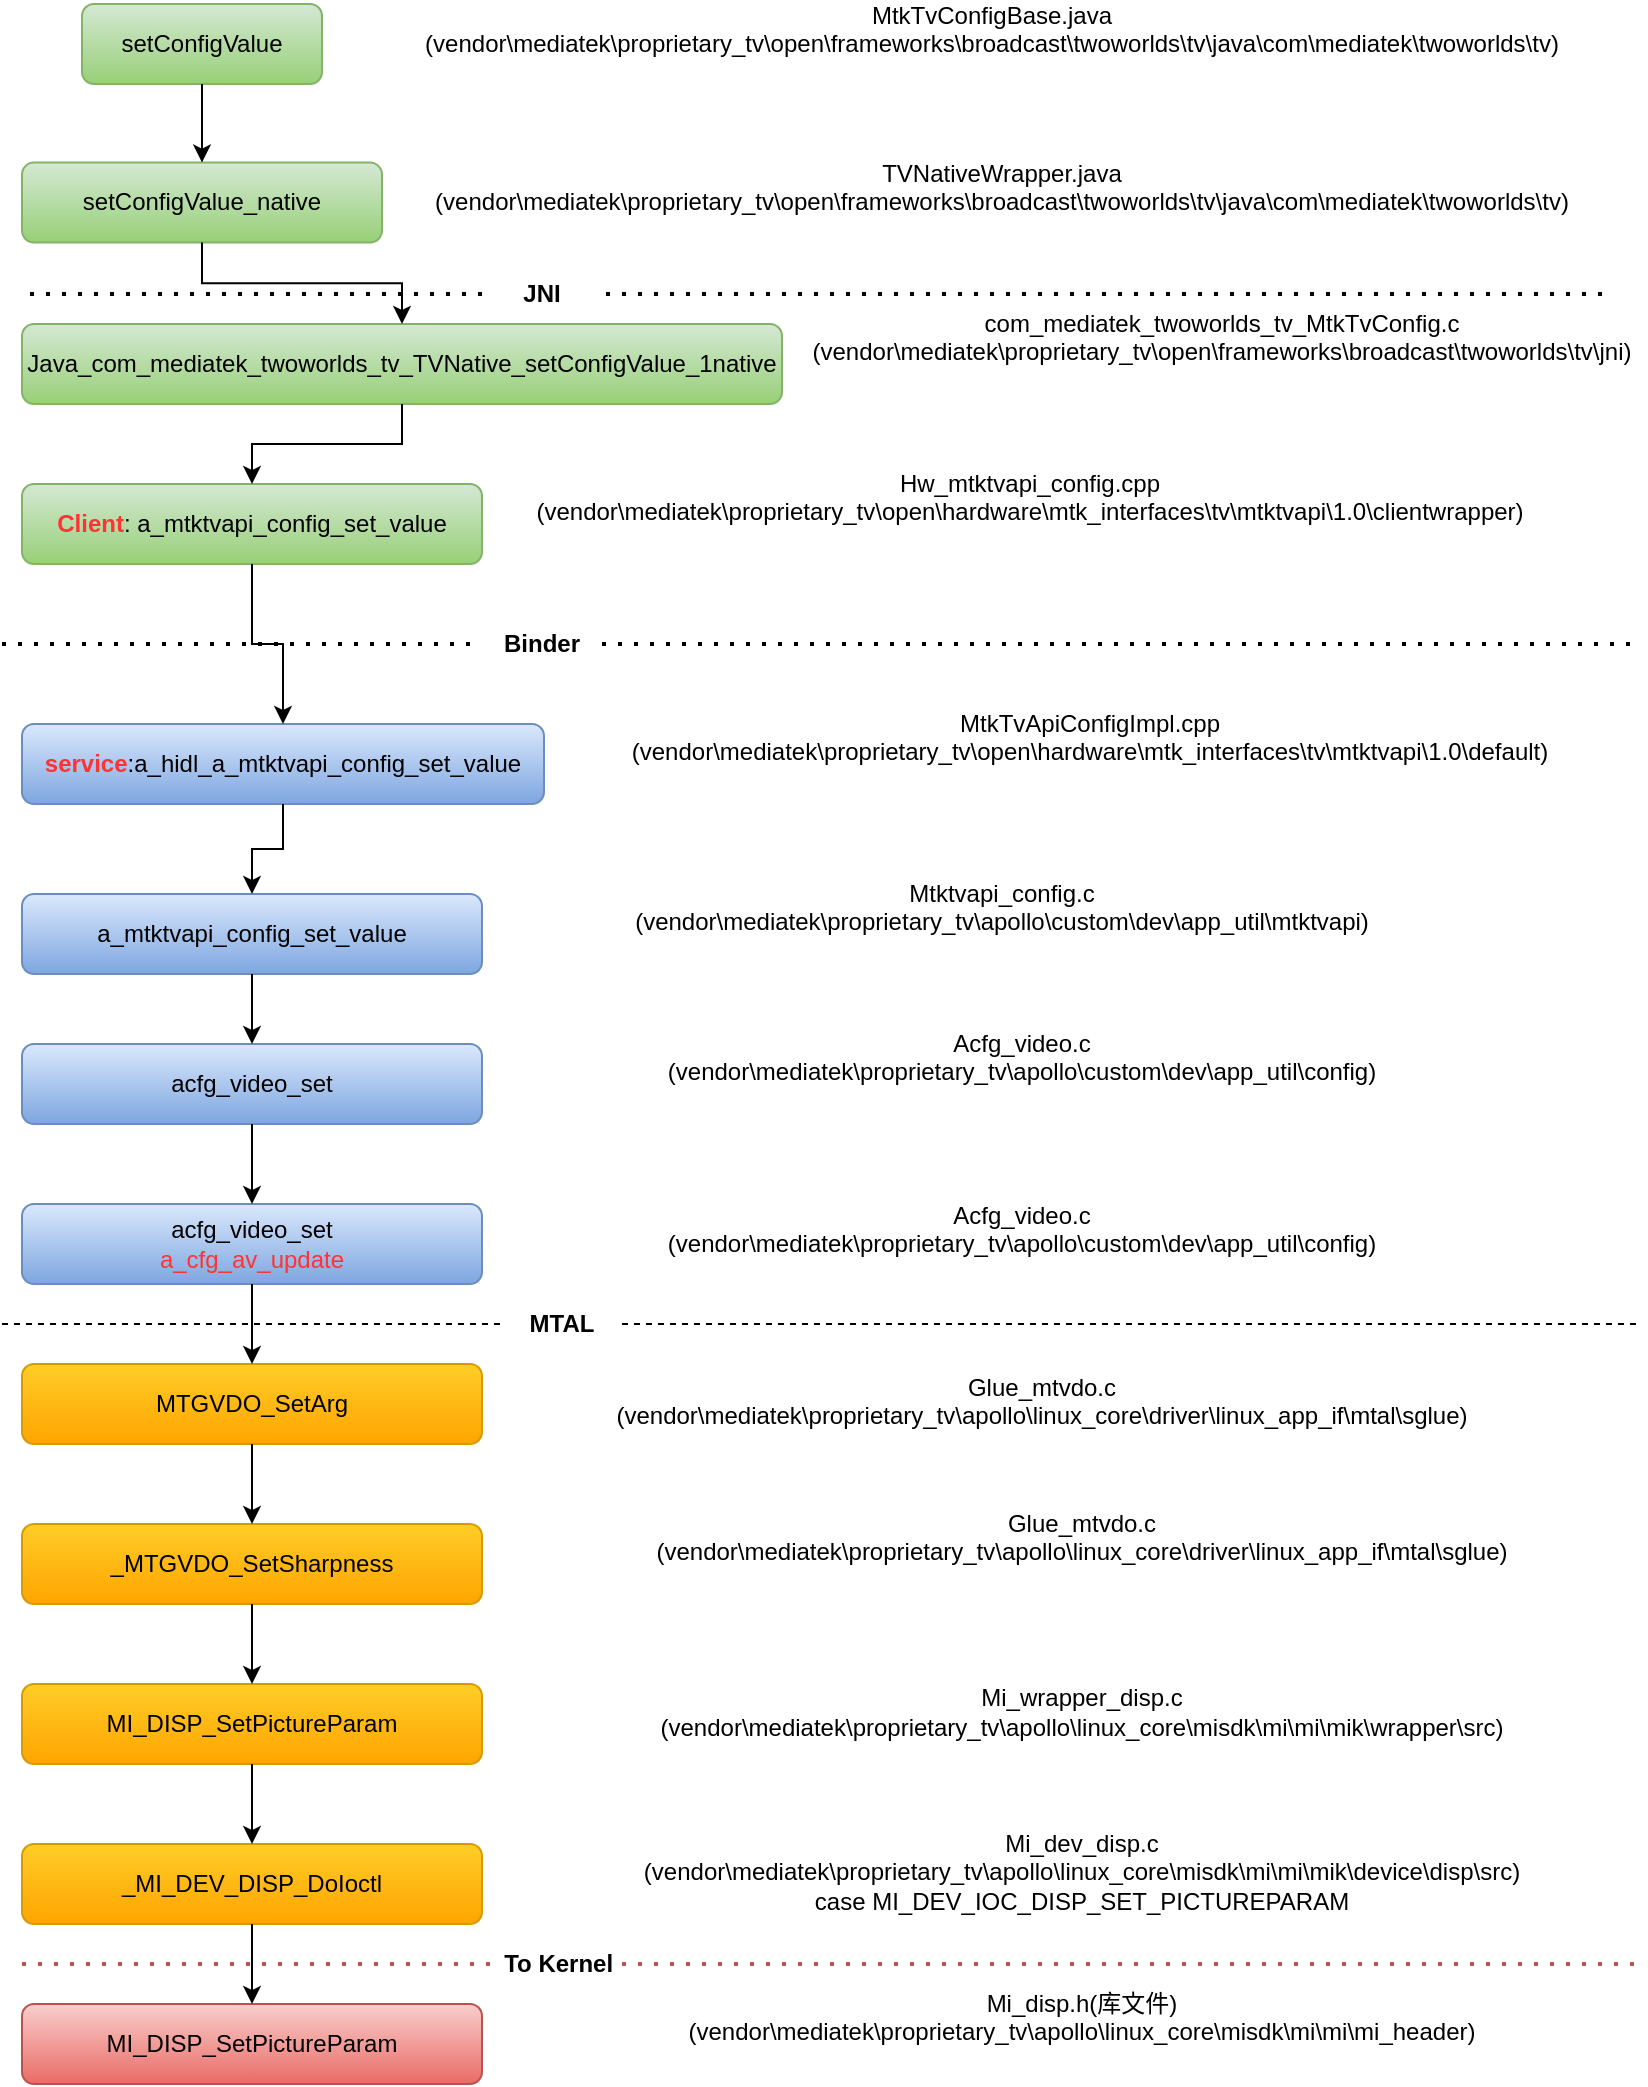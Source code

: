 <mxfile version="20.0.4" type="github">
  <diagram id="i-S-DeW-HnDHJZ4Ts8-F" name="Page-1">
    <mxGraphModel dx="2249" dy="4261" grid="0" gridSize="10" guides="1" tooltips="1" connect="1" arrows="1" fold="1" page="1" pageScale="1" pageWidth="827" pageHeight="1169" math="0" shadow="0">
      <root>
        <mxCell id="0" />
        <mxCell id="1" parent="0" />
        <mxCell id="2V859yG5IAHDhK3OwIjZ-65" value="" style="group" vertex="1" connectable="0" parent="1">
          <mxGeometry x="-825" y="-3472" width="820" height="1040" as="geometry" />
        </mxCell>
        <mxCell id="2V859yG5IAHDhK3OwIjZ-1" value="setConfigValue" style="rounded=1;whiteSpace=wrap;html=1;fillColor=#d5e8d4;strokeColor=#82b366;gradientColor=#97d077;" vertex="1" parent="2V859yG5IAHDhK3OwIjZ-65">
          <mxGeometry x="40" width="120" height="40" as="geometry" />
        </mxCell>
        <mxCell id="2V859yG5IAHDhK3OwIjZ-2" value="setConfigValue_native" style="rounded=1;whiteSpace=wrap;html=1;fillColor=#d5e8d4;strokeColor=#82b366;gradientColor=#97d077;" vertex="1" parent="2V859yG5IAHDhK3OwIjZ-65">
          <mxGeometry x="10" y="79.29" width="180" height="40" as="geometry" />
        </mxCell>
        <mxCell id="2V859yG5IAHDhK3OwIjZ-3" value="" style="edgeStyle=orthogonalEdgeStyle;rounded=0;orthogonalLoop=1;jettySize=auto;html=1;" edge="1" parent="2V859yG5IAHDhK3OwIjZ-65" source="2V859yG5IAHDhK3OwIjZ-1" target="2V859yG5IAHDhK3OwIjZ-2">
          <mxGeometry relative="1" as="geometry" />
        </mxCell>
        <mxCell id="2V859yG5IAHDhK3OwIjZ-4" value="&lt;div&gt;MtkTvConfigBase.java (vendor\mediatek\proprietary_tv\open\frameworks\broadcast\twoworlds\tv\java\com\mediatek\twoworlds\tv)&lt;/div&gt;&lt;div&gt;&lt;br&gt;&lt;/div&gt;" style="text;html=1;strokeColor=none;fillColor=none;align=center;verticalAlign=middle;whiteSpace=wrap;rounded=0;" vertex="1" parent="2V859yG5IAHDhK3OwIjZ-65">
          <mxGeometry x="390" y="5" width="210" height="30" as="geometry" />
        </mxCell>
        <mxCell id="2V859yG5IAHDhK3OwIjZ-5" value="&lt;div&gt;&lt;div&gt;TVNativeWrapper.java (vendor\mediatek\proprietary_tv\open\frameworks\broadcast\twoworlds\tv\java\com\mediatek\twoworlds\tv)&lt;span style=&quot;&quot;&gt;	&lt;/span&gt;&lt;/div&gt;&lt;/div&gt;&lt;div&gt;&lt;br&gt;&lt;/div&gt;" style="text;html=1;strokeColor=none;fillColor=none;align=center;verticalAlign=middle;whiteSpace=wrap;rounded=0;" vertex="1" parent="2V859yG5IAHDhK3OwIjZ-65">
          <mxGeometry x="400" y="85" width="200" height="28.58" as="geometry" />
        </mxCell>
        <mxCell id="2V859yG5IAHDhK3OwIjZ-7" value="Java_com_mediatek_twoworlds_tv_TVNative_setConfigValue_1native" style="rounded=1;whiteSpace=wrap;html=1;fillColor=#d5e8d4;strokeColor=#82b366;gradientColor=#97d077;" vertex="1" parent="2V859yG5IAHDhK3OwIjZ-65">
          <mxGeometry x="10" y="160" width="380" height="40" as="geometry" />
        </mxCell>
        <mxCell id="2V859yG5IAHDhK3OwIjZ-8" value="" style="edgeStyle=orthogonalEdgeStyle;rounded=0;orthogonalLoop=1;jettySize=auto;html=1;" edge="1" parent="2V859yG5IAHDhK3OwIjZ-65" source="2V859yG5IAHDhK3OwIjZ-2" target="2V859yG5IAHDhK3OwIjZ-7">
          <mxGeometry relative="1" as="geometry" />
        </mxCell>
        <mxCell id="2V859yG5IAHDhK3OwIjZ-9" value="&lt;div&gt;&lt;div&gt;&lt;div&gt;com_mediatek_twoworlds_tv_MtkTvConfig.c (vendor\mediatek\proprietary_tv\open\frameworks\broadcast\twoworlds\tv\jni)&lt;span style=&quot;&quot;&gt;	&lt;/span&gt;&lt;/div&gt;&lt;/div&gt;&lt;/div&gt;&lt;div&gt;&lt;br&gt;&lt;/div&gt;" style="text;html=1;strokeColor=none;fillColor=none;align=center;verticalAlign=middle;whiteSpace=wrap;rounded=0;" vertex="1" parent="2V859yG5IAHDhK3OwIjZ-65">
          <mxGeometry x="510" y="160" width="200" height="28.58" as="geometry" />
        </mxCell>
        <mxCell id="2V859yG5IAHDhK3OwIjZ-10" value="" style="endArrow=none;dashed=1;html=1;dashPattern=1 3;strokeWidth=2;rounded=0;startArrow=none;" edge="1" parent="2V859yG5IAHDhK3OwIjZ-65" source="2V859yG5IAHDhK3OwIjZ-11">
          <mxGeometry width="50" height="50" relative="1" as="geometry">
            <mxPoint x="800" y="140" as="sourcePoint" />
            <mxPoint x="10" y="145" as="targetPoint" />
          </mxGeometry>
        </mxCell>
        <mxCell id="2V859yG5IAHDhK3OwIjZ-11" value="JNI" style="text;html=1;align=center;verticalAlign=middle;whiteSpace=wrap;rounded=0;fontStyle=1" vertex="1" parent="2V859yG5IAHDhK3OwIjZ-65">
          <mxGeometry x="240" y="130" width="60" height="30" as="geometry" />
        </mxCell>
        <mxCell id="2V859yG5IAHDhK3OwIjZ-12" value="" style="endArrow=none;dashed=1;html=1;dashPattern=1 3;strokeWidth=2;rounded=0;" edge="1" parent="2V859yG5IAHDhK3OwIjZ-65" target="2V859yG5IAHDhK3OwIjZ-11">
          <mxGeometry width="50" height="50" relative="1" as="geometry">
            <mxPoint x="800" y="145" as="sourcePoint" />
            <mxPoint x="10" y="140" as="targetPoint" />
          </mxGeometry>
        </mxCell>
        <mxCell id="2V859yG5IAHDhK3OwIjZ-13" value="&lt;font color=&quot;#ff3333&quot;&gt;&lt;b&gt;Client&lt;/b&gt;&lt;/font&gt;: a_mtktvapi_config_set_value" style="rounded=1;whiteSpace=wrap;html=1;fillColor=#d5e8d4;strokeColor=#82b366;gradientColor=#97d077;" vertex="1" parent="2V859yG5IAHDhK3OwIjZ-65">
          <mxGeometry x="10" y="240" width="230" height="40" as="geometry" />
        </mxCell>
        <mxCell id="2V859yG5IAHDhK3OwIjZ-14" value="" style="edgeStyle=orthogonalEdgeStyle;rounded=0;orthogonalLoop=1;jettySize=auto;html=1;" edge="1" parent="2V859yG5IAHDhK3OwIjZ-65" source="2V859yG5IAHDhK3OwIjZ-7" target="2V859yG5IAHDhK3OwIjZ-13">
          <mxGeometry relative="1" as="geometry" />
        </mxCell>
        <mxCell id="2V859yG5IAHDhK3OwIjZ-15" value="&lt;div&gt;&lt;div&gt;&lt;div&gt;&lt;div&gt;Hw_mtktvapi_config.cpp (vendor\mediatek\proprietary_tv\open\hardware\mtk_interfaces\tv\mtktvapi\1.0\clientwrapper)&lt;span style=&quot;&quot;&gt;	&lt;/span&gt;&lt;/div&gt;&lt;/div&gt;&lt;/div&gt;&lt;/div&gt;&lt;div&gt;&lt;br&gt;&lt;/div&gt;" style="text;html=1;strokeColor=none;fillColor=none;align=center;verticalAlign=middle;whiteSpace=wrap;rounded=0;" vertex="1" parent="2V859yG5IAHDhK3OwIjZ-65">
          <mxGeometry x="414" y="240" width="200" height="28.58" as="geometry" />
        </mxCell>
        <mxCell id="2V859yG5IAHDhK3OwIjZ-16" value="" style="endArrow=none;dashed=1;html=1;dashPattern=1 3;strokeWidth=2;rounded=0;startArrow=none;" edge="1" parent="2V859yG5IAHDhK3OwIjZ-65" source="2V859yG5IAHDhK3OwIjZ-20">
          <mxGeometry width="50" height="50" relative="1" as="geometry">
            <mxPoint y="320" as="sourcePoint" />
            <mxPoint x="820" y="320" as="targetPoint" />
            <Array as="points" />
          </mxGeometry>
        </mxCell>
        <mxCell id="2V859yG5IAHDhK3OwIjZ-18" value="&lt;b&gt;&lt;font color=&quot;#ff3333&quot;&gt;service&lt;/font&gt;&lt;/b&gt;:a_hidl_a_mtktvapi_config_set_value" style="rounded=1;whiteSpace=wrap;html=1;fillColor=#dae8fc;strokeColor=#6c8ebf;gradientColor=#7ea6e0;" vertex="1" parent="2V859yG5IAHDhK3OwIjZ-65">
          <mxGeometry x="10" y="360" width="261" height="40" as="geometry" />
        </mxCell>
        <mxCell id="2V859yG5IAHDhK3OwIjZ-19" value="" style="edgeStyle=orthogonalEdgeStyle;rounded=0;orthogonalLoop=1;jettySize=auto;html=1;" edge="1" parent="2V859yG5IAHDhK3OwIjZ-65" source="2V859yG5IAHDhK3OwIjZ-13" target="2V859yG5IAHDhK3OwIjZ-18">
          <mxGeometry relative="1" as="geometry" />
        </mxCell>
        <mxCell id="2V859yG5IAHDhK3OwIjZ-20" value="Binder" style="text;html=1;align=center;verticalAlign=middle;whiteSpace=wrap;rounded=0;fontStyle=1" vertex="1" parent="2V859yG5IAHDhK3OwIjZ-65">
          <mxGeometry x="240" y="300" width="60" height="40" as="geometry" />
        </mxCell>
        <mxCell id="2V859yG5IAHDhK3OwIjZ-21" value="" style="endArrow=none;dashed=1;html=1;dashPattern=1 3;strokeWidth=2;rounded=0;" edge="1" parent="2V859yG5IAHDhK3OwIjZ-65" target="2V859yG5IAHDhK3OwIjZ-20">
          <mxGeometry width="50" height="50" relative="1" as="geometry">
            <mxPoint y="320" as="sourcePoint" />
            <mxPoint x="820" y="320" as="targetPoint" />
            <Array as="points" />
          </mxGeometry>
        </mxCell>
        <mxCell id="2V859yG5IAHDhK3OwIjZ-22" value="&lt;div&gt;&lt;div&gt;&lt;div&gt;&lt;div&gt;&lt;div&gt;MtkTvApiConfigImpl.cpp (vendor\mediatek\proprietary_tv\open\hardware\mtk_interfaces\tv\mtktvapi\1.0\default)&lt;span style=&quot;&quot;&gt;	&lt;/span&gt;&lt;/div&gt;&lt;/div&gt;&lt;/div&gt;&lt;/div&gt;&lt;/div&gt;&lt;div&gt;&lt;br&gt;&lt;/div&gt;" style="text;html=1;strokeColor=none;fillColor=none;align=center;verticalAlign=middle;whiteSpace=wrap;rounded=0;" vertex="1" parent="2V859yG5IAHDhK3OwIjZ-65">
          <mxGeometry x="444" y="360" width="200" height="28.58" as="geometry" />
        </mxCell>
        <mxCell id="2V859yG5IAHDhK3OwIjZ-23" value="&lt;div&gt;&lt;div&gt;&lt;div&gt;&lt;div&gt;&lt;div&gt;&lt;div&gt;Mtktvapi_config.c (vendor\mediatek\proprietary_tv\apollo\custom\dev\app_util\mtktvapi)&lt;span style=&quot;&quot;&gt;	&lt;/span&gt;&lt;/div&gt;&lt;/div&gt;&lt;/div&gt;&lt;/div&gt;&lt;/div&gt;&lt;/div&gt;&lt;div&gt;&lt;br&gt;&lt;/div&gt;" style="text;html=1;strokeColor=none;fillColor=none;align=center;verticalAlign=middle;whiteSpace=wrap;rounded=0;" vertex="1" parent="2V859yG5IAHDhK3OwIjZ-65">
          <mxGeometry x="400" y="445" width="200" height="28.58" as="geometry" />
        </mxCell>
        <mxCell id="2V859yG5IAHDhK3OwIjZ-24" value="a_mtktvapi_config_set_value" style="rounded=1;whiteSpace=wrap;html=1;fillColor=#dae8fc;strokeColor=#6c8ebf;gradientColor=#7ea6e0;" vertex="1" parent="2V859yG5IAHDhK3OwIjZ-65">
          <mxGeometry x="10" y="445" width="230" height="40" as="geometry" />
        </mxCell>
        <mxCell id="2V859yG5IAHDhK3OwIjZ-25" value="" style="edgeStyle=orthogonalEdgeStyle;rounded=0;orthogonalLoop=1;jettySize=auto;html=1;" edge="1" parent="2V859yG5IAHDhK3OwIjZ-65" source="2V859yG5IAHDhK3OwIjZ-18" target="2V859yG5IAHDhK3OwIjZ-24">
          <mxGeometry relative="1" as="geometry" />
        </mxCell>
        <mxCell id="2V859yG5IAHDhK3OwIjZ-26" value="&lt;div&gt;&lt;div&gt;&lt;div&gt;&lt;div&gt;&lt;div&gt;&lt;div&gt;&lt;div&gt;Acfg_video.c (vendor\mediatek\proprietary_tv\apollo\custom\dev\app_util\config)&lt;span style=&quot;&quot;&gt;	&lt;/span&gt;&lt;/div&gt;&lt;/div&gt;&lt;/div&gt;&lt;/div&gt;&lt;/div&gt;&lt;/div&gt;&lt;/div&gt;&lt;div&gt;&lt;br&gt;&lt;/div&gt;" style="text;html=1;strokeColor=none;fillColor=none;align=center;verticalAlign=middle;whiteSpace=wrap;rounded=0;" vertex="1" parent="2V859yG5IAHDhK3OwIjZ-65">
          <mxGeometry x="410" y="520" width="200" height="28.58" as="geometry" />
        </mxCell>
        <mxCell id="2V859yG5IAHDhK3OwIjZ-27" value="acfg_video_set" style="rounded=1;whiteSpace=wrap;html=1;fillColor=#dae8fc;strokeColor=#6c8ebf;gradientColor=#7ea6e0;" vertex="1" parent="2V859yG5IAHDhK3OwIjZ-65">
          <mxGeometry x="10" y="520" width="230" height="40" as="geometry" />
        </mxCell>
        <mxCell id="2V859yG5IAHDhK3OwIjZ-28" value="" style="edgeStyle=orthogonalEdgeStyle;rounded=0;orthogonalLoop=1;jettySize=auto;html=1;" edge="1" parent="2V859yG5IAHDhK3OwIjZ-65" source="2V859yG5IAHDhK3OwIjZ-24" target="2V859yG5IAHDhK3OwIjZ-27">
          <mxGeometry relative="1" as="geometry" />
        </mxCell>
        <mxCell id="2V859yG5IAHDhK3OwIjZ-29" value="acfg_video_set&lt;br&gt;&lt;font color=&quot;#ff3333&quot;&gt;a_cfg_av_update&lt;/font&gt;" style="rounded=1;whiteSpace=wrap;html=1;fillColor=#dae8fc;strokeColor=#6c8ebf;gradientColor=#7ea6e0;" vertex="1" parent="2V859yG5IAHDhK3OwIjZ-65">
          <mxGeometry x="10" y="600" width="230" height="40" as="geometry" />
        </mxCell>
        <mxCell id="2V859yG5IAHDhK3OwIjZ-30" value="" style="edgeStyle=orthogonalEdgeStyle;rounded=0;orthogonalLoop=1;jettySize=auto;html=1;" edge="1" parent="2V859yG5IAHDhK3OwIjZ-65" source="2V859yG5IAHDhK3OwIjZ-27" target="2V859yG5IAHDhK3OwIjZ-29">
          <mxGeometry relative="1" as="geometry" />
        </mxCell>
        <mxCell id="2V859yG5IAHDhK3OwIjZ-31" value="&lt;div&gt;&lt;div&gt;&lt;div&gt;&lt;div&gt;&lt;div&gt;&lt;div&gt;&lt;div&gt;Acfg_video.c (vendor\mediatek\proprietary_tv\apollo\custom\dev\app_util\config)&lt;span style=&quot;&quot;&gt;	&lt;/span&gt;&lt;/div&gt;&lt;/div&gt;&lt;/div&gt;&lt;/div&gt;&lt;/div&gt;&lt;/div&gt;&lt;/div&gt;&lt;div&gt;&lt;br&gt;&lt;/div&gt;" style="text;html=1;strokeColor=none;fillColor=none;align=center;verticalAlign=middle;whiteSpace=wrap;rounded=0;" vertex="1" parent="2V859yG5IAHDhK3OwIjZ-65">
          <mxGeometry x="410" y="605.71" width="200" height="28.58" as="geometry" />
        </mxCell>
        <mxCell id="2V859yG5IAHDhK3OwIjZ-32" value="MTGVDO_SetArg" style="rounded=1;whiteSpace=wrap;html=1;fillColor=#ffcd28;strokeColor=#d79b00;gradientColor=#ffa500;" vertex="1" parent="2V859yG5IAHDhK3OwIjZ-65">
          <mxGeometry x="10" y="680" width="230" height="40" as="geometry" />
        </mxCell>
        <mxCell id="2V859yG5IAHDhK3OwIjZ-33" value="" style="edgeStyle=orthogonalEdgeStyle;rounded=0;orthogonalLoop=1;jettySize=auto;html=1;" edge="1" parent="2V859yG5IAHDhK3OwIjZ-65" source="2V859yG5IAHDhK3OwIjZ-29" target="2V859yG5IAHDhK3OwIjZ-32">
          <mxGeometry relative="1" as="geometry" />
        </mxCell>
        <mxCell id="2V859yG5IAHDhK3OwIjZ-35" value="_MTGVDO_SetSharpness" style="rounded=1;whiteSpace=wrap;html=1;fillColor=#ffcd28;strokeColor=#d79b00;gradientColor=#ffa500;" vertex="1" parent="2V859yG5IAHDhK3OwIjZ-65">
          <mxGeometry x="10" y="760" width="230" height="40" as="geometry" />
        </mxCell>
        <mxCell id="2V859yG5IAHDhK3OwIjZ-36" value="" style="edgeStyle=orthogonalEdgeStyle;rounded=0;orthogonalLoop=1;jettySize=auto;html=1;" edge="1" parent="2V859yG5IAHDhK3OwIjZ-65" source="2V859yG5IAHDhK3OwIjZ-32" target="2V859yG5IAHDhK3OwIjZ-35">
          <mxGeometry relative="1" as="geometry" />
        </mxCell>
        <mxCell id="2V859yG5IAHDhK3OwIjZ-39" value="&lt;div&gt;&lt;div&gt;&lt;div&gt;&lt;div&gt;&lt;div&gt;&lt;div&gt;&lt;div&gt;&lt;div&gt;Glue_mtvdo.c (vendor\mediatek\proprietary_tv\apollo\linux_core\driver\linux_app_if\mtal\sglue)&lt;span style=&quot;&quot;&gt;	&lt;/span&gt;&lt;/div&gt;&lt;/div&gt;&lt;/div&gt;&lt;/div&gt;&lt;/div&gt;&lt;/div&gt;&lt;/div&gt;&lt;/div&gt;&lt;div&gt;&lt;br&gt;&lt;/div&gt;" style="text;html=1;strokeColor=none;fillColor=none;align=center;verticalAlign=middle;whiteSpace=wrap;rounded=0;" vertex="1" parent="2V859yG5IAHDhK3OwIjZ-65">
          <mxGeometry x="420" y="691.42" width="200" height="28.58" as="geometry" />
        </mxCell>
        <mxCell id="2V859yG5IAHDhK3OwIjZ-40" value="&lt;div&gt;&lt;div&gt;&lt;div&gt;&lt;div&gt;&lt;div&gt;&lt;div&gt;&lt;div&gt;&lt;div&gt;&lt;div&gt;Glue_mtvdo.c (vendor\mediatek\proprietary_tv\apollo\linux_core\driver\linux_app_if\mtal\sglue)&lt;span style=&quot;&quot;&gt;	&lt;/span&gt;&lt;/div&gt;&lt;/div&gt;&lt;/div&gt;&lt;/div&gt;&lt;/div&gt;&lt;/div&gt;&lt;/div&gt;&lt;/div&gt;&lt;/div&gt;&lt;div&gt;&lt;br&gt;&lt;/div&gt;" style="text;html=1;strokeColor=none;fillColor=none;align=center;verticalAlign=middle;whiteSpace=wrap;rounded=0;" vertex="1" parent="2V859yG5IAHDhK3OwIjZ-65">
          <mxGeometry x="440" y="760" width="200" height="28.58" as="geometry" />
        </mxCell>
        <mxCell id="2V859yG5IAHDhK3OwIjZ-41" value="" style="endArrow=none;dashed=1;html=1;rounded=0;startArrow=none;" edge="1" parent="2V859yG5IAHDhK3OwIjZ-65" source="2V859yG5IAHDhK3OwIjZ-43">
          <mxGeometry width="50" height="50" relative="1" as="geometry">
            <mxPoint y="660" as="sourcePoint" />
            <mxPoint x="820" y="660" as="targetPoint" />
          </mxGeometry>
        </mxCell>
        <mxCell id="2V859yG5IAHDhK3OwIjZ-43" value="MTAL" style="text;html=1;align=center;verticalAlign=middle;whiteSpace=wrap;rounded=0;fontStyle=1" vertex="1" parent="2V859yG5IAHDhK3OwIjZ-65">
          <mxGeometry x="250" y="640" width="60" height="40" as="geometry" />
        </mxCell>
        <mxCell id="2V859yG5IAHDhK3OwIjZ-44" value="" style="endArrow=none;dashed=1;html=1;rounded=0;" edge="1" parent="2V859yG5IAHDhK3OwIjZ-65" target="2V859yG5IAHDhK3OwIjZ-43">
          <mxGeometry width="50" height="50" relative="1" as="geometry">
            <mxPoint y="660" as="sourcePoint" />
            <mxPoint x="820" y="660" as="targetPoint" />
          </mxGeometry>
        </mxCell>
        <mxCell id="2V859yG5IAHDhK3OwIjZ-46" value="&lt;div&gt;&lt;div&gt;&lt;div&gt;&lt;div&gt;&lt;div&gt;&lt;div&gt;&lt;div&gt;&lt;div&gt;&lt;div&gt;&lt;div&gt;Mi_wrapper_disp.c (vendor\mediatek\proprietary_tv\apollo\linux_core\misdk\mi\mi\mik\wrapper\src)&lt;span style=&quot;&quot;&gt;&lt;/span&gt;&lt;/div&gt;&lt;/div&gt;&lt;/div&gt;&lt;/div&gt;&lt;/div&gt;&lt;/div&gt;&lt;/div&gt;&lt;/div&gt;&lt;/div&gt;&lt;/div&gt;" style="text;html=1;strokeColor=none;fillColor=none;align=center;verticalAlign=middle;whiteSpace=wrap;rounded=0;" vertex="1" parent="2V859yG5IAHDhK3OwIjZ-65">
          <mxGeometry x="440" y="840" width="200" height="28.58" as="geometry" />
        </mxCell>
        <mxCell id="2V859yG5IAHDhK3OwIjZ-47" value="MI_DISP_SetPictureParam" style="rounded=1;whiteSpace=wrap;html=1;fillColor=#ffcd28;strokeColor=#d79b00;gradientColor=#ffa500;" vertex="1" parent="2V859yG5IAHDhK3OwIjZ-65">
          <mxGeometry x="10" y="840" width="230" height="40" as="geometry" />
        </mxCell>
        <mxCell id="2V859yG5IAHDhK3OwIjZ-48" value="" style="edgeStyle=orthogonalEdgeStyle;rounded=0;orthogonalLoop=1;jettySize=auto;html=1;" edge="1" parent="2V859yG5IAHDhK3OwIjZ-65" source="2V859yG5IAHDhK3OwIjZ-35" target="2V859yG5IAHDhK3OwIjZ-47">
          <mxGeometry relative="1" as="geometry" />
        </mxCell>
        <mxCell id="2V859yG5IAHDhK3OwIjZ-51" value="_MI_DEV_DISP_DoIoctl" style="rounded=1;whiteSpace=wrap;html=1;fillColor=#ffcd28;strokeColor=#d79b00;gradientColor=#ffa500;" vertex="1" parent="2V859yG5IAHDhK3OwIjZ-65">
          <mxGeometry x="10" y="920" width="230" height="40" as="geometry" />
        </mxCell>
        <mxCell id="2V859yG5IAHDhK3OwIjZ-52" value="" style="edgeStyle=orthogonalEdgeStyle;rounded=0;orthogonalLoop=1;jettySize=auto;html=1;" edge="1" parent="2V859yG5IAHDhK3OwIjZ-65" source="2V859yG5IAHDhK3OwIjZ-47" target="2V859yG5IAHDhK3OwIjZ-51">
          <mxGeometry relative="1" as="geometry" />
        </mxCell>
        <mxCell id="2V859yG5IAHDhK3OwIjZ-53" value="&lt;div&gt;&lt;div&gt;&lt;div&gt;&lt;div&gt;&lt;div&gt;&lt;div&gt;&lt;div&gt;&lt;div&gt;&lt;div&gt;&lt;div&gt;&lt;div&gt;Mi_dev_disp.c (vendor\mediatek\proprietary_tv\apollo\linux_core\misdk\mi\mi\mik\device\disp\src)&lt;span style=&quot;&quot;&gt;	&lt;/span&gt;&lt;/div&gt;&lt;/div&gt;&lt;/div&gt;&lt;/div&gt;&lt;/div&gt;&lt;/div&gt;&lt;/div&gt;&lt;/div&gt;&lt;/div&gt;&lt;/div&gt;&lt;/div&gt;&lt;div&gt;case MI_DEV_IOC_DISP_SET_PICTUREPARAM&lt;br&gt;&lt;/div&gt;" style="text;html=1;strokeColor=none;fillColor=none;align=center;verticalAlign=middle;whiteSpace=wrap;rounded=0;" vertex="1" parent="2V859yG5IAHDhK3OwIjZ-65">
          <mxGeometry x="440" y="920" width="200" height="28.58" as="geometry" />
        </mxCell>
        <mxCell id="2V859yG5IAHDhK3OwIjZ-54" value="MI_DISP_SetPictureParam" style="rounded=1;whiteSpace=wrap;html=1;fillColor=#f8cecc;strokeColor=#b85450;gradientColor=#ea6b66;" vertex="1" parent="2V859yG5IAHDhK3OwIjZ-65">
          <mxGeometry x="10" y="1000" width="230" height="40" as="geometry" />
        </mxCell>
        <mxCell id="2V859yG5IAHDhK3OwIjZ-55" value="" style="edgeStyle=orthogonalEdgeStyle;rounded=0;orthogonalLoop=1;jettySize=auto;html=1;" edge="1" parent="2V859yG5IAHDhK3OwIjZ-65" source="2V859yG5IAHDhK3OwIjZ-51" target="2V859yG5IAHDhK3OwIjZ-54">
          <mxGeometry relative="1" as="geometry" />
        </mxCell>
        <mxCell id="2V859yG5IAHDhK3OwIjZ-56" value="&lt;div&gt;&lt;div&gt;&lt;div&gt;&lt;div&gt;&lt;div&gt;&lt;div&gt;&lt;div&gt;&lt;div&gt;&lt;div&gt;&lt;div&gt;&lt;div&gt;&lt;div&gt;Mi_disp.h(库文件) (vendor\mediatek\proprietary_tv\apollo\linux_core\misdk\mi\mi\mi_header)&lt;span style=&quot;&quot;&gt;	&lt;/span&gt;&lt;/div&gt;&lt;/div&gt;&lt;/div&gt;&lt;/div&gt;&lt;/div&gt;&lt;/div&gt;&lt;/div&gt;&lt;/div&gt;&lt;/div&gt;&lt;/div&gt;&lt;/div&gt;&lt;/div&gt;&lt;div&gt;&lt;br&gt;&lt;/div&gt;" style="text;html=1;strokeColor=none;fillColor=none;align=center;verticalAlign=middle;whiteSpace=wrap;rounded=0;" vertex="1" parent="2V859yG5IAHDhK3OwIjZ-65">
          <mxGeometry x="440" y="1000" width="200" height="28.58" as="geometry" />
        </mxCell>
        <mxCell id="2V859yG5IAHDhK3OwIjZ-62" value="" style="endArrow=none;dashed=1;html=1;dashPattern=1 3;strokeWidth=2;rounded=0;startArrow=none;fillColor=#f8cecc;gradientColor=#ea6b66;strokeColor=#b85450;" edge="1" parent="2V859yG5IAHDhK3OwIjZ-65" source="2V859yG5IAHDhK3OwIjZ-63">
          <mxGeometry width="50" height="50" relative="1" as="geometry">
            <mxPoint x="10" y="980" as="sourcePoint" />
            <mxPoint x="820" y="980" as="targetPoint" />
          </mxGeometry>
        </mxCell>
        <mxCell id="2V859yG5IAHDhK3OwIjZ-63" value="To Kernel&amp;nbsp;" style="text;html=1;align=center;verticalAlign=middle;whiteSpace=wrap;rounded=0;fontStyle=1" vertex="1" parent="2V859yG5IAHDhK3OwIjZ-65">
          <mxGeometry x="250" y="960" width="60" height="40" as="geometry" />
        </mxCell>
        <mxCell id="2V859yG5IAHDhK3OwIjZ-64" value="" style="endArrow=none;dashed=1;html=1;dashPattern=1 3;strokeWidth=2;rounded=0;fillColor=#f8cecc;gradientColor=#ea6b66;strokeColor=#b85450;" edge="1" parent="2V859yG5IAHDhK3OwIjZ-65" target="2V859yG5IAHDhK3OwIjZ-63">
          <mxGeometry width="50" height="50" relative="1" as="geometry">
            <mxPoint x="10" y="980" as="sourcePoint" />
            <mxPoint x="840" y="980" as="targetPoint" />
          </mxGeometry>
        </mxCell>
      </root>
    </mxGraphModel>
  </diagram>
</mxfile>
